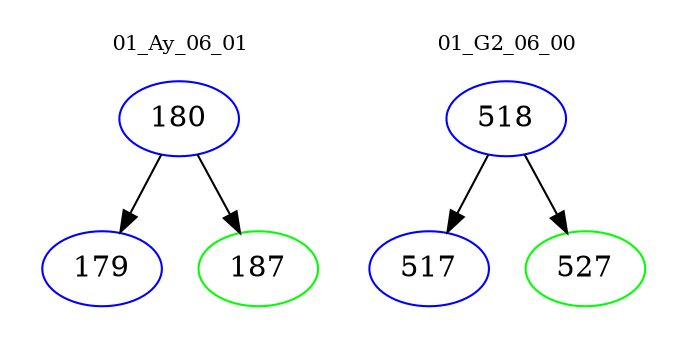 digraph{
subgraph cluster_0 {
color = white
label = "01_Ay_06_01";
fontsize=10;
T0_180 [label="180", color="blue"]
T0_180 -> T0_179 [color="black"]
T0_179 [label="179", color="blue"]
T0_180 -> T0_187 [color="black"]
T0_187 [label="187", color="green"]
}
subgraph cluster_1 {
color = white
label = "01_G2_06_00";
fontsize=10;
T1_518 [label="518", color="blue"]
T1_518 -> T1_517 [color="black"]
T1_517 [label="517", color="blue"]
T1_518 -> T1_527 [color="black"]
T1_527 [label="527", color="green"]
}
}

